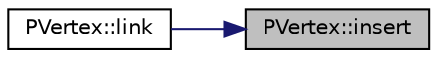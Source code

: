 digraph "PVertex::insert"
{
 // LATEX_PDF_SIZE
  edge [fontname="Helvetica",fontsize="10",labelfontname="Helvetica",labelfontsize="10"];
  node [fontname="Helvetica",fontsize="10",shape=record];
  rankdir="RL";
  Node1 [label="PVertex::insert",height=0.2,width=0.4,color="black", fillcolor="grey75", style="filled", fontcolor="black",tooltip=" "];
  Node1 -> Node2 [dir="back",color="midnightblue",fontsize="10",style="solid",fontname="Helvetica"];
  Node2 [label="PVertex::link",height=0.2,width=0.4,color="black", fillcolor="white", style="filled",URL="$de/d06/class_p_vertex.html#ace8ac9983292e357224d28f3f938e942",tooltip=" "];
}
